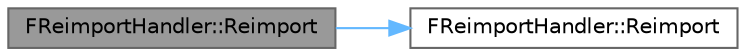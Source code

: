 digraph "FReimportHandler::Reimport"
{
 // INTERACTIVE_SVG=YES
 // LATEX_PDF_SIZE
  bgcolor="transparent";
  edge [fontname=Helvetica,fontsize=10,labelfontname=Helvetica,labelfontsize=10];
  node [fontname=Helvetica,fontsize=10,shape=box,height=0.2,width=0.4];
  rankdir="LR";
  Node1 [id="Node000001",label="FReimportHandler::Reimport",height=0.2,width=0.4,color="gray40", fillcolor="grey60", style="filled", fontcolor="black",tooltip="Attempt to reimport the specified object from its source."];
  Node1 -> Node2 [id="edge1_Node000001_Node000002",color="steelblue1",style="solid",tooltip=" "];
  Node2 [id="Node000002",label="FReimportHandler::Reimport",height=0.2,width=0.4,color="grey40", fillcolor="white", style="filled",URL="$db/dfc/classFReimportHandler.html#a3c71dd6818737dbb1f57b6ea2212c235",tooltip="Attempt to reimport the specified object from its source."];
}
